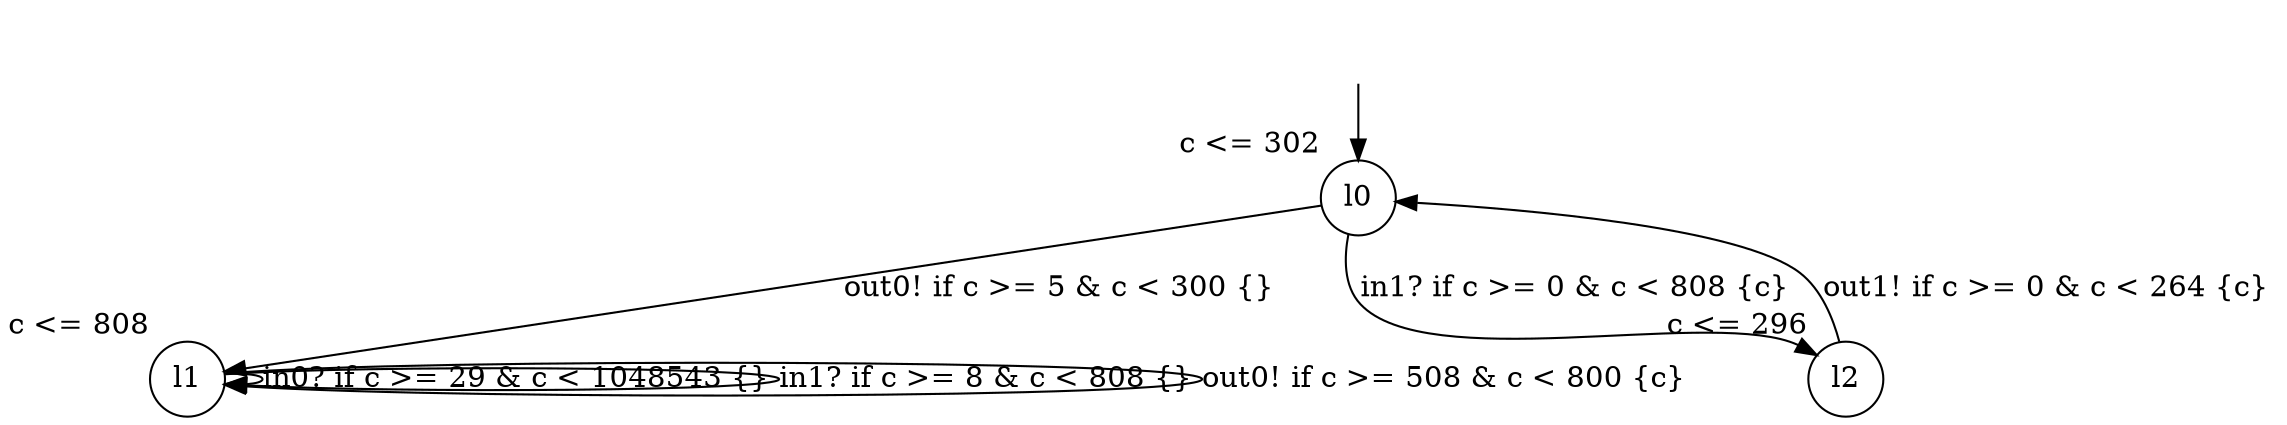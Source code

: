 digraph g {
__start0 [label="" shape="none"];
l0 [shape="circle" margin=0 label="l0", xlabel="c <= 302"];
l1 [shape="circle" margin=0 label="l1", xlabel="c <= 808"];
l2 [shape="circle" margin=0 label="l2", xlabel="c <= 296"];
l0 -> l2 [label="in1? if c >= 0 & c < 808 {c} "];
l0 -> l1 [label="out0! if c >= 5 & c < 300 {} "];
l1 -> l1 [label="in0? if c >= 29 & c < 1048543 {} "];
l1 -> l1 [label="in1? if c >= 8 & c < 808 {} "];
l1 -> l1 [label="out0! if c >= 508 & c < 800 {c} "];
l2 -> l0 [label="out1! if c >= 0 & c < 264 {c} "];
__start0 -> l0;
}
